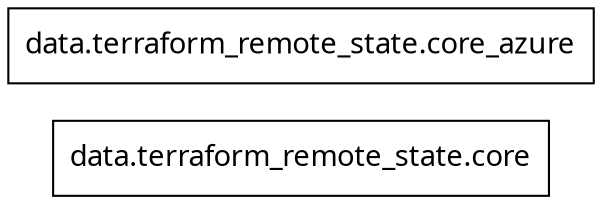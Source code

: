digraph G {
  rankdir = "RL";
  node [shape = rect, fontname = "sans-serif"];
  "data.terraform_remote_state.core" [label="data.terraform_remote_state.core"];
  "data.terraform_remote_state.core_azure" [label="data.terraform_remote_state.core_azure"];
}
